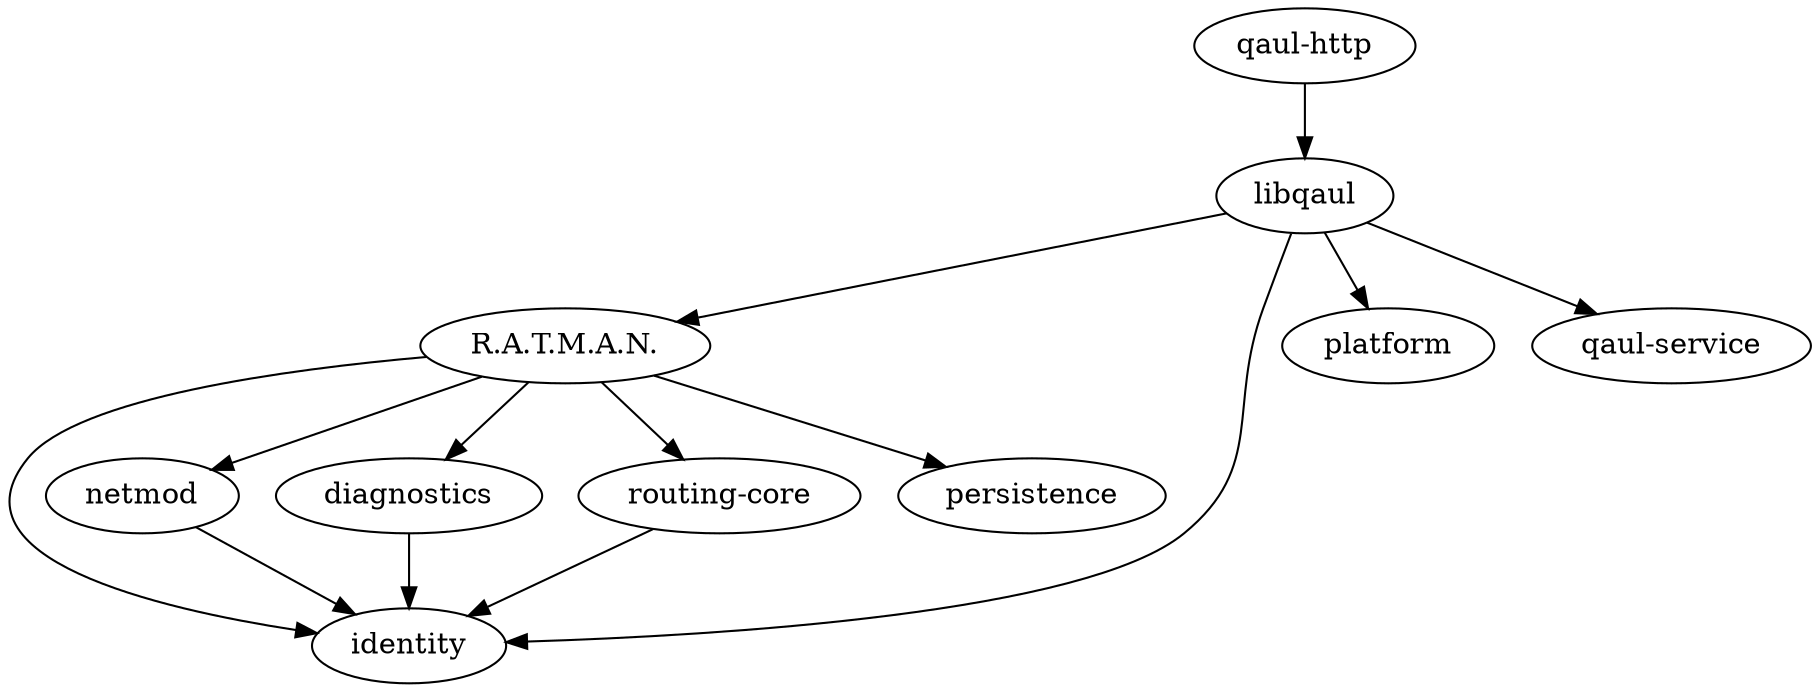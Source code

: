 digraph {
    "R.A.T.M.A.N." -> identity
    "R.A.T.M.A.N." -> netmod
    "R.A.T.M.A.N." -> diagnostics
    "R.A.T.M.A.N." -> "routing-core"
    "R.A.T.M.A.N." -> persistence

    netmod -> identity
    diagnostics -> identity
    "routing-core" -> identity

    libqaul -> "R.A.T.M.A.N."
    libqaul -> platform
    libqaul -> "qaul-service"
    libqaul -> identity

    "qaul-http" -> libqaul
}
